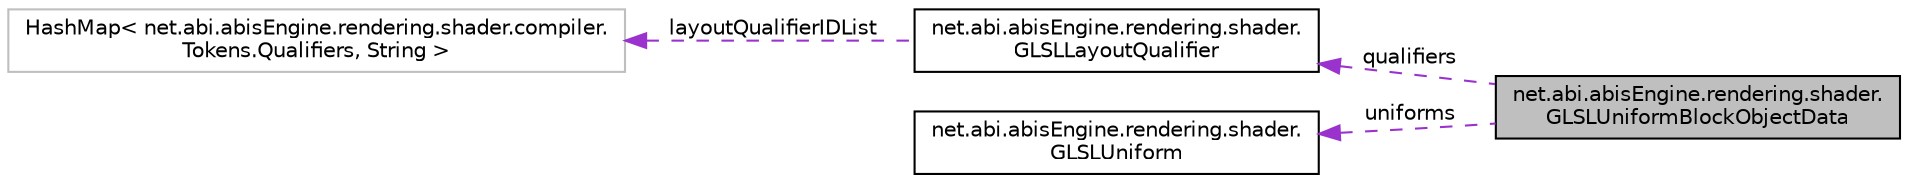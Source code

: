 digraph "net.abi.abisEngine.rendering.shader.GLSLUniformBlockObjectData"
{
 // LATEX_PDF_SIZE
  edge [fontname="Helvetica",fontsize="10",labelfontname="Helvetica",labelfontsize="10"];
  node [fontname="Helvetica",fontsize="10",shape=record];
  rankdir="LR";
  Node1 [label="net.abi.abisEngine.rendering.shader.\lGLSLUniformBlockObjectData",height=0.2,width=0.4,color="black", fillcolor="grey75", style="filled", fontcolor="black",tooltip=" "];
  Node2 -> Node1 [dir="back",color="darkorchid3",fontsize="10",style="dashed",label=" qualifiers" ,fontname="Helvetica"];
  Node2 [label="net.abi.abisEngine.rendering.shader.\lGLSLLayoutQualifier",height=0.2,width=0.4,color="black", fillcolor="white", style="filled",URL="$de/d29/classnet_1_1abi_1_1abis_engine_1_1rendering_1_1shader_1_1_g_l_s_l_layout_qualifier.html",tooltip=" "];
  Node3 -> Node2 [dir="back",color="darkorchid3",fontsize="10",style="dashed",label=" layoutQualifierIDList" ,fontname="Helvetica"];
  Node3 [label="HashMap\< net.abi.abisEngine.rendering.shader.compiler.\lTokens.Qualifiers, String \>",height=0.2,width=0.4,color="grey75", fillcolor="white", style="filled",tooltip=" "];
  Node4 -> Node1 [dir="back",color="darkorchid3",fontsize="10",style="dashed",label=" uniforms" ,fontname="Helvetica"];
  Node4 [label="net.abi.abisEngine.rendering.shader.\lGLSLUniform",height=0.2,width=0.4,color="black", fillcolor="white", style="filled",URL="$dd/db1/classnet_1_1abi_1_1abis_engine_1_1rendering_1_1shader_1_1_g_l_s_l_uniform.html",tooltip=" "];
}
